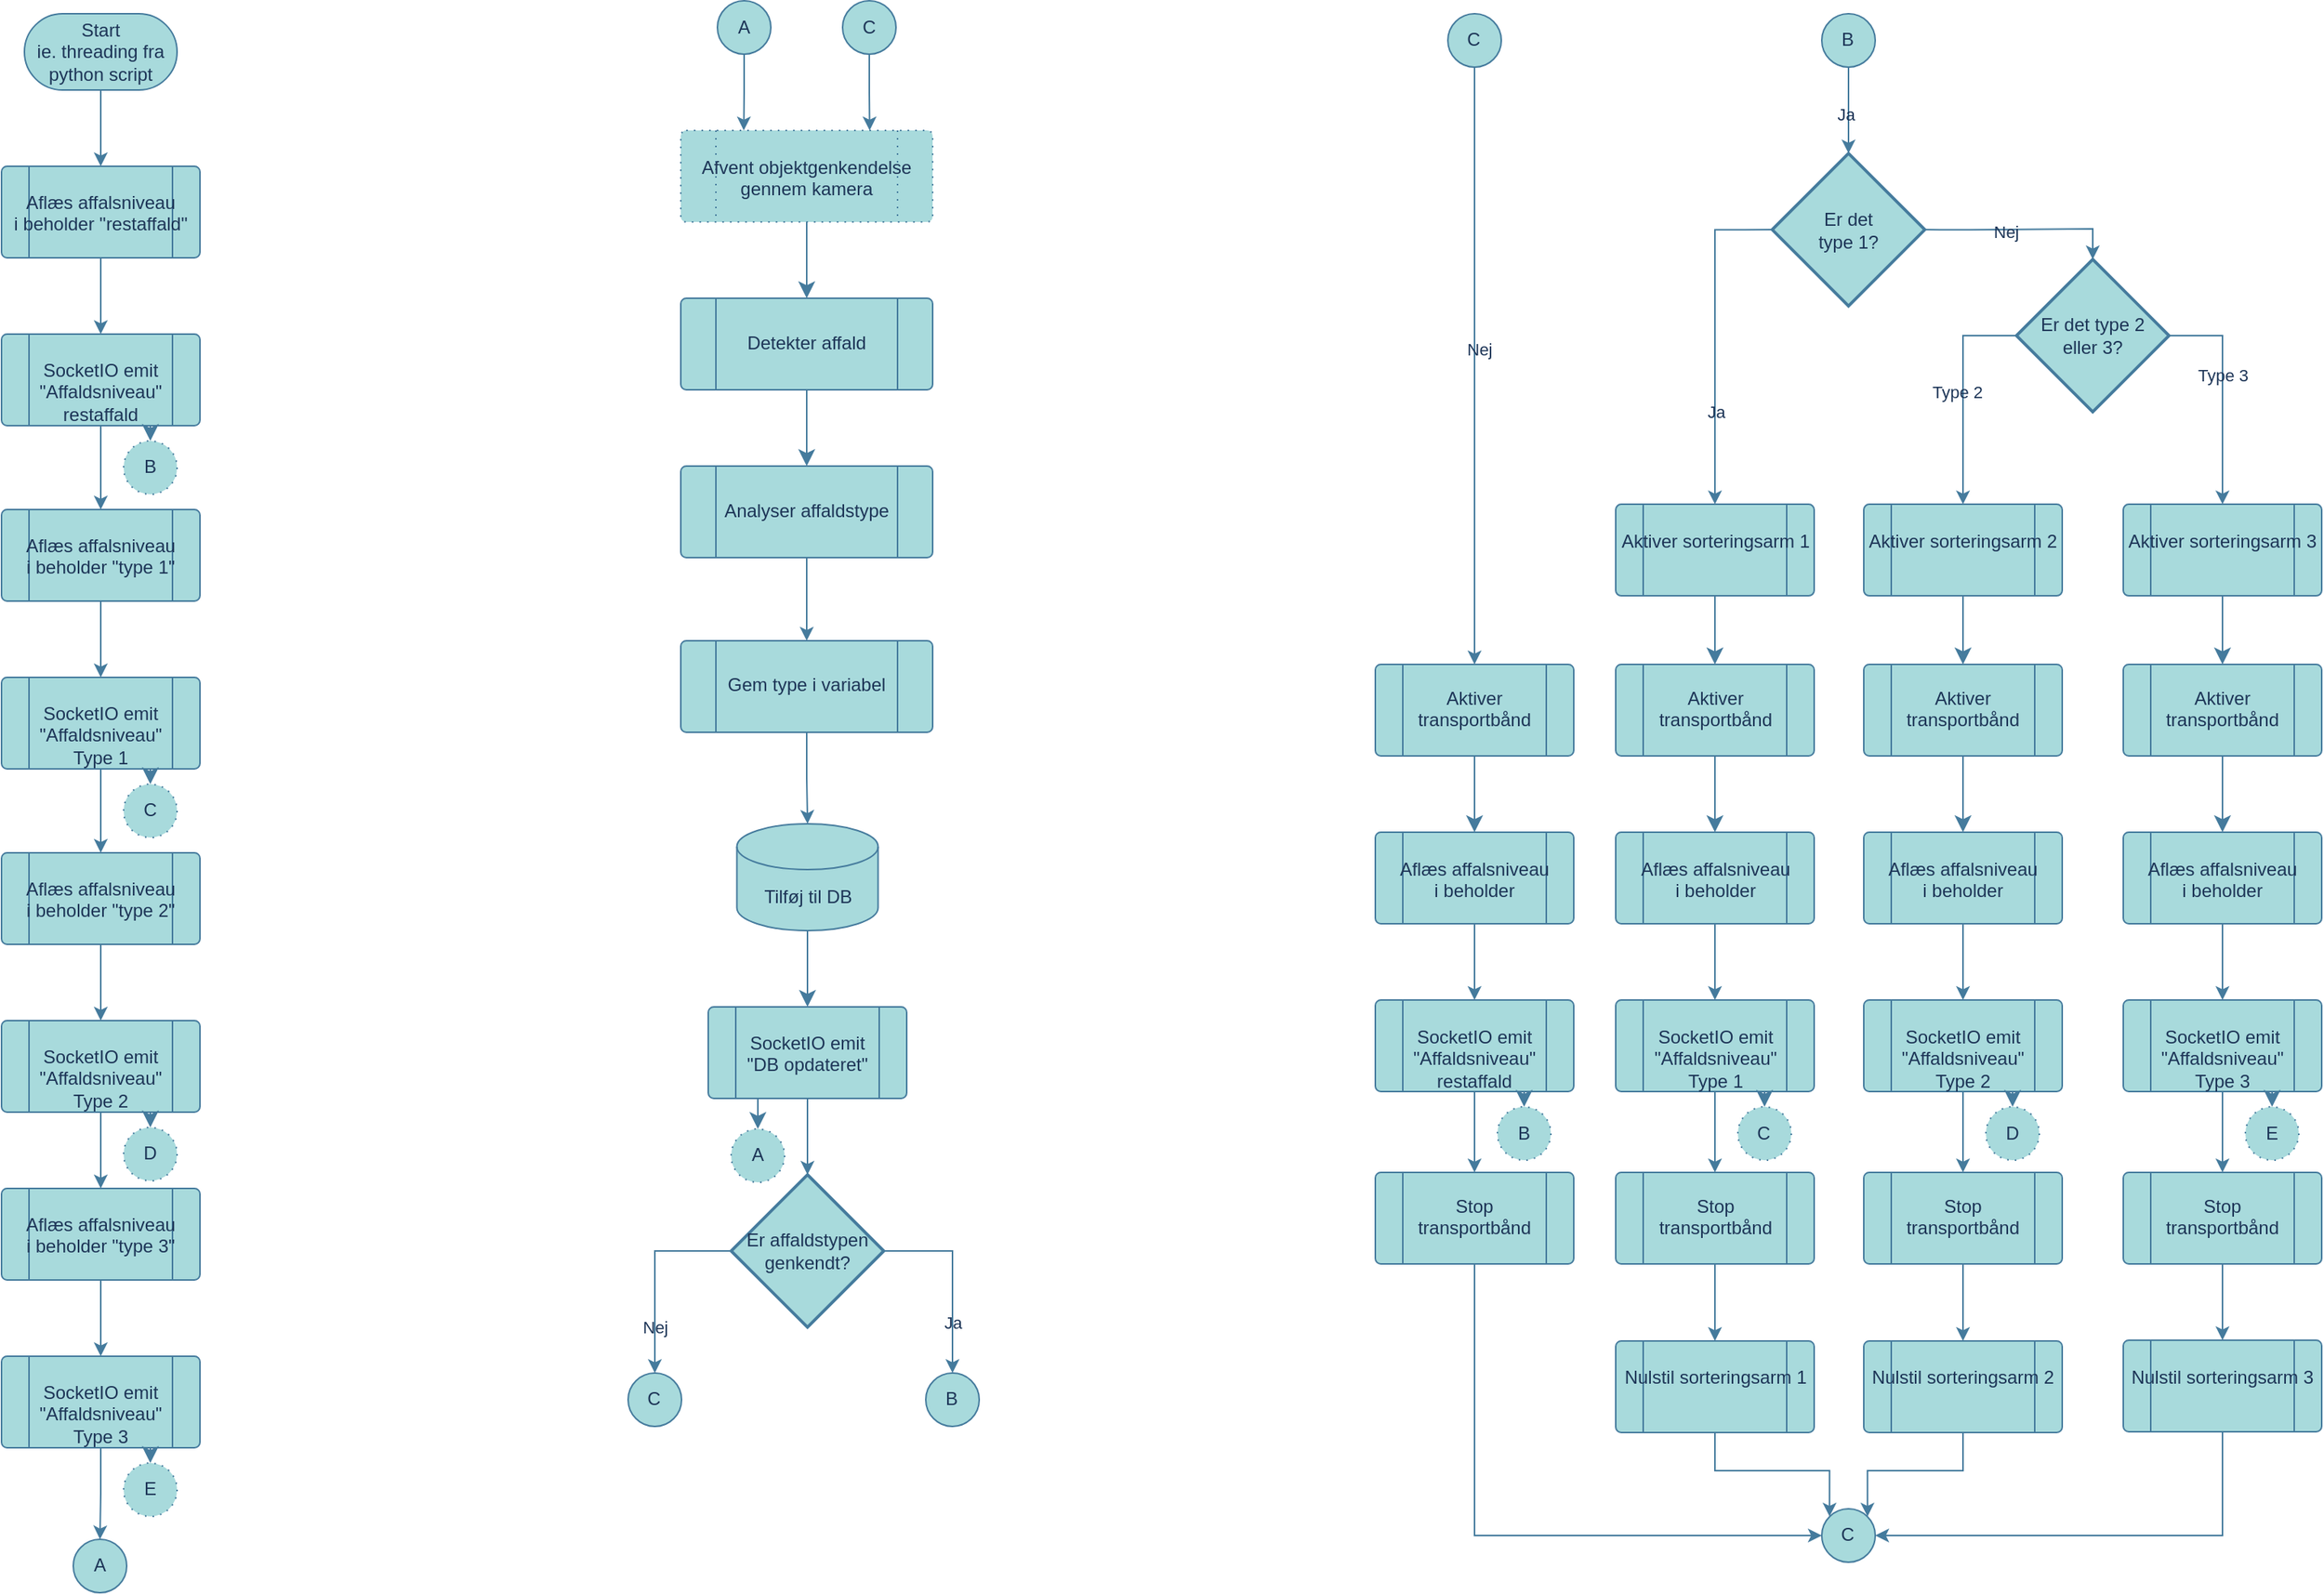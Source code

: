 <mxfile version="27.0.2">
  <diagram id="C5RBs43oDa-KdzZeNtuy" name="Page-1">
    <mxGraphModel dx="2786" dy="980" grid="1" gridSize="10" guides="1" tooltips="1" connect="1" arrows="1" fold="1" page="1" pageScale="1" pageWidth="827" pageHeight="1169" math="0" shadow="0">
      <root>
        <mxCell id="WIyWlLk6GJQsqaUBKTNV-0" />
        <mxCell id="WIyWlLk6GJQsqaUBKTNV-1" parent="WIyWlLk6GJQsqaUBKTNV-0" />
        <mxCell id="q0xNul74yb3vH2rqtrYt-36" value="" style="edgeStyle=orthogonalEdgeStyle;rounded=0;orthogonalLoop=1;jettySize=auto;html=1;labelBackgroundColor=none;strokeColor=#457B9D;fontColor=default;" edge="1" parent="WIyWlLk6GJQsqaUBKTNV-1" source="QhAMZW8vx8BIPs0i-Lc7-0" target="q0xNul74yb3vH2rqtrYt-32">
          <mxGeometry relative="1" as="geometry" />
        </mxCell>
        <mxCell id="QhAMZW8vx8BIPs0i-Lc7-0" value="Start&lt;div&gt;ie. threading fra python script&lt;/div&gt;" style="html=1;dashed=0;whiteSpace=wrap;shape=mxgraph.dfd.start;rounded=0;labelBackgroundColor=none;fillColor=#A8DADC;strokeColor=#457B9D;fontColor=#1D3557;" parent="WIyWlLk6GJQsqaUBKTNV-1" vertex="1">
          <mxGeometry x="-755" y="39" width="100" height="50" as="geometry" />
        </mxCell>
        <mxCell id="I90foCp7rMowlihPEcc8-8" value="" style="edgeStyle=none;curved=1;rounded=0;orthogonalLoop=1;jettySize=auto;html=1;fontSize=12;startSize=8;endSize=8;labelBackgroundColor=none;strokeColor=#457B9D;fontColor=default;" parent="WIyWlLk6GJQsqaUBKTNV-1" source="gzx1Br3Ao_lehXTcNj6R-1" target="I90foCp7rMowlihPEcc8-7" edge="1">
          <mxGeometry relative="1" as="geometry" />
        </mxCell>
        <mxCell id="gzx1Br3Ao_lehXTcNj6R-1" value="Afvent objektgenkendelse&lt;br&gt;gennem kamera" style="verticalLabelPosition=bottom;verticalAlign=top;html=1;shape=process;whiteSpace=wrap;rounded=1;size=0.14;arcSize=6;align=center;spacingTop=-50;strokeColor=#457B9D;dashed=1;dashPattern=1 4;labelBackgroundColor=none;fillColor=#A8DADC;fontColor=#1D3557;" parent="WIyWlLk6GJQsqaUBKTNV-1" vertex="1">
          <mxGeometry x="-325" y="115.5" width="165" height="60" as="geometry" />
        </mxCell>
        <mxCell id="pL7CIJNP_Q8i5DddQ-Op-2" value="" style="edgeStyle=orthogonalEdgeStyle;rounded=0;orthogonalLoop=1;jettySize=auto;html=1;labelBackgroundColor=none;strokeColor=#457B9D;fontColor=default;entryX=0.5;entryY=0;entryDx=0;entryDy=0;entryPerimeter=0;" parent="WIyWlLk6GJQsqaUBKTNV-1" source="gzx1Br3Ao_lehXTcNj6R-5" target="q0xNul74yb3vH2rqtrYt-126" edge="1">
          <mxGeometry relative="1" as="geometry">
            <mxPoint x="-242.5" y="445.5" as="targetPoint" />
          </mxGeometry>
        </mxCell>
        <mxCell id="gzx1Br3Ao_lehXTcNj6R-5" value="Analyser affaldstype" style="verticalLabelPosition=bottom;verticalAlign=top;html=1;shape=process;whiteSpace=wrap;rounded=1;size=0.14;arcSize=6;align=center;spacingTop=-45;labelBackgroundColor=none;fillColor=#A8DADC;strokeColor=#457B9D;fontColor=#1D3557;" parent="WIyWlLk6GJQsqaUBKTNV-1" vertex="1">
          <mxGeometry x="-325" y="335.5" width="165" height="60" as="geometry" />
        </mxCell>
        <mxCell id="I90foCp7rMowlihPEcc8-33" style="edgeStyle=none;curved=1;rounded=0;orthogonalLoop=1;jettySize=auto;html=1;exitX=0.5;exitY=1;exitDx=0;exitDy=0;exitPerimeter=0;strokeColor=#457B9D;fontSize=12;fontColor=default;startSize=8;endSize=8;fillColor=#A8DADC;entryX=0.5;entryY=0;entryDx=0;entryDy=0;labelBackgroundColor=none;" parent="WIyWlLk6GJQsqaUBKTNV-1" source="gzx1Br3Ao_lehXTcNj6R-9" target="QrypKWZ2PqcnBg0I3XX8-7" edge="1">
          <mxGeometry relative="1" as="geometry" />
        </mxCell>
        <mxCell id="gzx1Br3Ao_lehXTcNj6R-9" value="Tilføj til DB" style="shape=cylinder3;whiteSpace=wrap;html=1;boundedLbl=1;backgroundOutline=1;size=15;rounded=0;labelBackgroundColor=none;fillColor=#A8DADC;strokeColor=#457B9D;fontColor=#1D3557;" parent="WIyWlLk6GJQsqaUBKTNV-1" vertex="1">
          <mxGeometry x="-288.25" y="570" width="92.5" height="70" as="geometry" />
        </mxCell>
        <mxCell id="I90foCp7rMowlihPEcc8-10" style="edgeStyle=none;curved=1;rounded=0;orthogonalLoop=1;jettySize=auto;html=1;exitX=0.5;exitY=1;exitDx=0;exitDy=0;entryX=0.5;entryY=0;entryDx=0;entryDy=0;fontSize=12;startSize=8;endSize=8;labelBackgroundColor=none;strokeColor=#457B9D;fontColor=default;" parent="WIyWlLk6GJQsqaUBKTNV-1" source="I90foCp7rMowlihPEcc8-7" target="gzx1Br3Ao_lehXTcNj6R-5" edge="1">
          <mxGeometry relative="1" as="geometry" />
        </mxCell>
        <mxCell id="I90foCp7rMowlihPEcc8-7" value="Detekter affald" style="verticalLabelPosition=bottom;verticalAlign=top;html=1;shape=process;whiteSpace=wrap;rounded=1;size=0.14;arcSize=6;align=center;spacingTop=-45;labelBackgroundColor=none;fillColor=#A8DADC;strokeColor=#457B9D;fontColor=#1D3557;" parent="WIyWlLk6GJQsqaUBKTNV-1" vertex="1">
          <mxGeometry x="-325" y="225.5" width="165" height="60" as="geometry" />
        </mxCell>
        <mxCell id="LZ2Dw7NeEQNHBlK7-rff-78" value="" style="edgeStyle=orthogonalEdgeStyle;rounded=0;orthogonalLoop=1;jettySize=auto;html=1;labelBackgroundColor=none;strokeColor=#457B9D;fontColor=default;entryX=0.5;entryY=0;entryDx=0;entryDy=0;entryPerimeter=0;" parent="WIyWlLk6GJQsqaUBKTNV-1" source="pL7CIJNP_Q8i5DddQ-Op-6" target="q0xNul74yb3vH2rqtrYt-117" edge="1">
          <mxGeometry relative="1" as="geometry" />
        </mxCell>
        <mxCell id="LZ2Dw7NeEQNHBlK7-rff-79" value="Ja" style="edgeLabel;html=1;align=center;verticalAlign=middle;resizable=0;points=[];labelBackgroundColor=none;fontColor=#1D3557;" parent="LZ2Dw7NeEQNHBlK7-rff-78" vertex="1" connectable="0">
          <mxGeometry x="-0.12" y="4" relative="1" as="geometry">
            <mxPoint x="-4" y="37" as="offset" />
          </mxGeometry>
        </mxCell>
        <mxCell id="LZ2Dw7NeEQNHBlK7-rff-80" style="edgeStyle=orthogonalEdgeStyle;rounded=0;orthogonalLoop=1;jettySize=auto;html=1;exitX=0;exitY=0.5;exitDx=0;exitDy=0;exitPerimeter=0;entryX=0.5;entryY=0;entryDx=0;entryDy=0;labelBackgroundColor=none;strokeColor=#457B9D;fontColor=default;entryPerimeter=0;" parent="WIyWlLk6GJQsqaUBKTNV-1" source="pL7CIJNP_Q8i5DddQ-Op-6" target="q0xNul74yb3vH2rqtrYt-119" edge="1">
          <mxGeometry relative="1" as="geometry">
            <mxPoint x="-479.5" y="1100" as="targetPoint" />
          </mxGeometry>
        </mxCell>
        <mxCell id="LZ2Dw7NeEQNHBlK7-rff-93" value="Nej" style="edgeLabel;html=1;align=center;verticalAlign=middle;resizable=0;points=[];labelBackgroundColor=none;fontColor=#1D3557;" parent="LZ2Dw7NeEQNHBlK7-rff-80" vertex="1" connectable="0">
          <mxGeometry x="0.441" relative="1" as="geometry">
            <mxPoint y="6" as="offset" />
          </mxGeometry>
        </mxCell>
        <mxCell id="pL7CIJNP_Q8i5DddQ-Op-6" value="Er affaldstypen genkendt?" style="strokeWidth=2;html=1;shape=mxgraph.flowchart.decision;whiteSpace=wrap;labelBackgroundColor=none;fillColor=#A8DADC;strokeColor=#457B9D;fontColor=#1D3557;" parent="WIyWlLk6GJQsqaUBKTNV-1" vertex="1">
          <mxGeometry x="-292" y="800" width="100" height="100" as="geometry" />
        </mxCell>
        <mxCell id="QrypKWZ2PqcnBg0I3XX8-7" value="SocketIO emit&lt;div&gt;&quot;DB opdateret&quot;&lt;/div&gt;" style="verticalLabelPosition=bottom;verticalAlign=top;html=1;shape=process;whiteSpace=wrap;rounded=1;size=0.14;arcSize=6;align=center;spacingTop=-50;labelBackgroundColor=none;fillColor=#A8DADC;strokeColor=#457B9D;fontColor=#1D3557;" parent="WIyWlLk6GJQsqaUBKTNV-1" vertex="1">
          <mxGeometry x="-307" y="690" width="130" height="60" as="geometry" />
        </mxCell>
        <mxCell id="LZ2Dw7NeEQNHBlK7-rff-10" style="edgeStyle=orthogonalEdgeStyle;rounded=0;orthogonalLoop=1;jettySize=auto;html=1;exitX=0.5;exitY=1;exitDx=0;exitDy=0;entryX=0.5;entryY=0;entryDx=0;entryDy=0;entryPerimeter=0;labelBackgroundColor=none;strokeColor=#457B9D;fontColor=default;" parent="WIyWlLk6GJQsqaUBKTNV-1" source="QrypKWZ2PqcnBg0I3XX8-7" target="pL7CIJNP_Q8i5DddQ-Op-6" edge="1">
          <mxGeometry relative="1" as="geometry" />
        </mxCell>
        <mxCell id="Me72rWC1zNX1TQ8Uvc9C-0" value="A" style="verticalLabelPosition=bottom;verticalAlign=top;html=1;shape=mxgraph.flowchart.on-page_reference;dashed=1;dashPattern=1 4;spacingTop=-32;spacingLeft=-2;labelBackgroundColor=none;fillColor=#A8DADC;strokeColor=#457B9D;fontColor=#1D3557;" parent="WIyWlLk6GJQsqaUBKTNV-1" vertex="1">
          <mxGeometry x="-292" y="770" width="35" height="35" as="geometry" />
        </mxCell>
        <mxCell id="Me72rWC1zNX1TQ8Uvc9C-1" style="edgeStyle=none;curved=1;rounded=0;orthogonalLoop=1;jettySize=auto;html=1;exitX=0.25;exitY=1;exitDx=0;exitDy=0;entryX=0.5;entryY=0;entryDx=0;entryDy=0;entryPerimeter=0;fontSize=12;startSize=8;endSize=8;labelBackgroundColor=none;strokeColor=#457B9D;fontColor=default;" parent="WIyWlLk6GJQsqaUBKTNV-1" source="QrypKWZ2PqcnBg0I3XX8-7" target="Me72rWC1zNX1TQ8Uvc9C-0" edge="1">
          <mxGeometry relative="1" as="geometry" />
        </mxCell>
        <mxCell id="q0xNul74yb3vH2rqtrYt-11" value="" style="edgeStyle=orthogonalEdgeStyle;rounded=0;orthogonalLoop=1;jettySize=auto;html=1;labelBackgroundColor=none;strokeColor=#457B9D;fontColor=default;" edge="1" parent="WIyWlLk6GJQsqaUBKTNV-1" source="q0xNul74yb3vH2rqtrYt-12" target="q0xNul74yb3vH2rqtrYt-13">
          <mxGeometry relative="1" as="geometry" />
        </mxCell>
        <mxCell id="q0xNul74yb3vH2rqtrYt-12" value="Aflæs affalsniveau&lt;br&gt;i beholder &quot;type 2&quot;" style="verticalLabelPosition=bottom;verticalAlign=top;html=1;shape=process;whiteSpace=wrap;rounded=1;size=0.14;arcSize=6;align=center;spacingTop=-50;labelBackgroundColor=none;fillColor=#A8DADC;strokeColor=#457B9D;fontColor=#1D3557;" vertex="1" parent="WIyWlLk6GJQsqaUBKTNV-1">
          <mxGeometry x="-770" y="589" width="130" height="60" as="geometry" />
        </mxCell>
        <mxCell id="q0xNul74yb3vH2rqtrYt-41" style="edgeStyle=orthogonalEdgeStyle;rounded=0;orthogonalLoop=1;jettySize=auto;html=1;exitX=0.5;exitY=1;exitDx=0;exitDy=0;entryX=0.5;entryY=0;entryDx=0;entryDy=0;labelBackgroundColor=none;strokeColor=#457B9D;fontColor=default;" edge="1" parent="WIyWlLk6GJQsqaUBKTNV-1" source="q0xNul74yb3vH2rqtrYt-13" target="q0xNul74yb3vH2rqtrYt-15">
          <mxGeometry relative="1" as="geometry" />
        </mxCell>
        <mxCell id="q0xNul74yb3vH2rqtrYt-13" value="SocketIO emit&lt;div&gt;&quot;Affaldsniveau&quot;&lt;/div&gt;&lt;div&gt;Type 2&lt;/div&gt;" style="verticalLabelPosition=bottom;verticalAlign=top;html=1;shape=process;whiteSpace=wrap;rounded=1;size=0.14;arcSize=6;align=center;spacingTop=-50;labelBackgroundColor=none;fillColor=#A8DADC;strokeColor=#457B9D;fontColor=#1D3557;" vertex="1" parent="WIyWlLk6GJQsqaUBKTNV-1">
          <mxGeometry x="-770" y="699" width="130" height="60" as="geometry" />
        </mxCell>
        <mxCell id="q0xNul74yb3vH2rqtrYt-14" value="" style="edgeStyle=orthogonalEdgeStyle;rounded=0;orthogonalLoop=1;jettySize=auto;html=1;labelBackgroundColor=none;strokeColor=#457B9D;fontColor=default;" edge="1" parent="WIyWlLk6GJQsqaUBKTNV-1" source="q0xNul74yb3vH2rqtrYt-15" target="q0xNul74yb3vH2rqtrYt-16">
          <mxGeometry relative="1" as="geometry" />
        </mxCell>
        <mxCell id="q0xNul74yb3vH2rqtrYt-15" value="Aflæs affalsniveau&lt;br&gt;i beholder &quot;type 3&quot;" style="verticalLabelPosition=bottom;verticalAlign=top;html=1;shape=process;whiteSpace=wrap;rounded=1;size=0.14;arcSize=6;align=center;spacingTop=-50;labelBackgroundColor=none;fillColor=#A8DADC;strokeColor=#457B9D;fontColor=#1D3557;" vertex="1" parent="WIyWlLk6GJQsqaUBKTNV-1">
          <mxGeometry x="-770" y="809" width="130" height="60" as="geometry" />
        </mxCell>
        <mxCell id="q0xNul74yb3vH2rqtrYt-16" value="SocketIO emit&lt;div&gt;&quot;Affaldsniveau&quot;&lt;/div&gt;&lt;div&gt;Type 3&lt;/div&gt;" style="verticalLabelPosition=bottom;verticalAlign=top;html=1;shape=process;whiteSpace=wrap;rounded=1;size=0.14;arcSize=6;align=center;spacingTop=-50;labelBackgroundColor=none;fillColor=#A8DADC;strokeColor=#457B9D;fontColor=#1D3557;" vertex="1" parent="WIyWlLk6GJQsqaUBKTNV-1">
          <mxGeometry x="-770" y="919" width="130" height="60" as="geometry" />
        </mxCell>
        <mxCell id="q0xNul74yb3vH2rqtrYt-17" value="" style="edgeStyle=orthogonalEdgeStyle;rounded=0;orthogonalLoop=1;jettySize=auto;html=1;labelBackgroundColor=none;strokeColor=#457B9D;fontColor=default;" edge="1" parent="WIyWlLk6GJQsqaUBKTNV-1" source="q0xNul74yb3vH2rqtrYt-18" target="q0xNul74yb3vH2rqtrYt-19">
          <mxGeometry relative="1" as="geometry" />
        </mxCell>
        <mxCell id="q0xNul74yb3vH2rqtrYt-18" value="Aflæs affalsniveau&lt;br&gt;i beholder &quot;type 1&quot;" style="verticalLabelPosition=bottom;verticalAlign=top;html=1;shape=process;whiteSpace=wrap;rounded=1;size=0.14;arcSize=6;align=center;spacingTop=-50;labelBackgroundColor=none;fillColor=#A8DADC;strokeColor=#457B9D;fontColor=#1D3557;" vertex="1" parent="WIyWlLk6GJQsqaUBKTNV-1">
          <mxGeometry x="-770" y="364" width="130" height="60" as="geometry" />
        </mxCell>
        <mxCell id="q0xNul74yb3vH2rqtrYt-40" style="edgeStyle=orthogonalEdgeStyle;rounded=0;orthogonalLoop=1;jettySize=auto;html=1;exitX=0.5;exitY=1;exitDx=0;exitDy=0;entryX=0.5;entryY=0;entryDx=0;entryDy=0;labelBackgroundColor=none;strokeColor=#457B9D;fontColor=default;" edge="1" parent="WIyWlLk6GJQsqaUBKTNV-1" source="q0xNul74yb3vH2rqtrYt-19" target="q0xNul74yb3vH2rqtrYt-12">
          <mxGeometry relative="1" as="geometry" />
        </mxCell>
        <mxCell id="q0xNul74yb3vH2rqtrYt-19" value="SocketIO emit&lt;div&gt;&quot;Affaldsniveau&quot;&lt;/div&gt;&lt;div&gt;Type 1&lt;/div&gt;" style="verticalLabelPosition=bottom;verticalAlign=top;html=1;shape=process;whiteSpace=wrap;rounded=1;size=0.14;arcSize=6;align=center;spacingTop=-50;labelBackgroundColor=none;fillColor=#A8DADC;strokeColor=#457B9D;fontColor=#1D3557;" vertex="1" parent="WIyWlLk6GJQsqaUBKTNV-1">
          <mxGeometry x="-770" y="474" width="130" height="60" as="geometry" />
        </mxCell>
        <mxCell id="q0xNul74yb3vH2rqtrYt-25" value="C" style="verticalLabelPosition=bottom;verticalAlign=top;html=1;shape=mxgraph.flowchart.on-page_reference;dashed=1;dashPattern=1 4;spacingTop=-32;spacingLeft=-2;labelBackgroundColor=none;fillColor=#A8DADC;strokeColor=#457B9D;fontColor=#1D3557;" vertex="1" parent="WIyWlLk6GJQsqaUBKTNV-1">
          <mxGeometry x="-690" y="544" width="35" height="35" as="geometry" />
        </mxCell>
        <mxCell id="q0xNul74yb3vH2rqtrYt-26" style="edgeStyle=none;curved=1;rounded=0;orthogonalLoop=1;jettySize=auto;html=1;exitX=0.75;exitY=1;exitDx=0;exitDy=0;entryX=0.5;entryY=0;entryDx=0;entryDy=0;entryPerimeter=0;strokeColor=#457B9D;fontSize=12;fontColor=default;startSize=8;endSize=8;fillColor=#A8DADC;labelBackgroundColor=none;" edge="1" parent="WIyWlLk6GJQsqaUBKTNV-1" source="q0xNul74yb3vH2rqtrYt-19" target="q0xNul74yb3vH2rqtrYt-25">
          <mxGeometry relative="1" as="geometry" />
        </mxCell>
        <mxCell id="q0xNul74yb3vH2rqtrYt-27" value="D" style="verticalLabelPosition=bottom;verticalAlign=top;html=1;shape=mxgraph.flowchart.on-page_reference;dashed=1;dashPattern=1 4;spacingTop=-32;spacingLeft=-2;labelBackgroundColor=none;fillColor=#A8DADC;strokeColor=#457B9D;fontColor=#1D3557;" vertex="1" parent="WIyWlLk6GJQsqaUBKTNV-1">
          <mxGeometry x="-690" y="769" width="35" height="35" as="geometry" />
        </mxCell>
        <mxCell id="q0xNul74yb3vH2rqtrYt-28" style="edgeStyle=none;curved=1;rounded=0;orthogonalLoop=1;jettySize=auto;html=1;exitX=0.75;exitY=1;exitDx=0;exitDy=0;entryX=0.5;entryY=0;entryDx=0;entryDy=0;entryPerimeter=0;strokeColor=#457B9D;fontSize=12;fontColor=default;startSize=8;endSize=8;fillColor=#A8DADC;labelBackgroundColor=none;" edge="1" parent="WIyWlLk6GJQsqaUBKTNV-1" source="q0xNul74yb3vH2rqtrYt-13" target="q0xNul74yb3vH2rqtrYt-27">
          <mxGeometry relative="1" as="geometry" />
        </mxCell>
        <mxCell id="q0xNul74yb3vH2rqtrYt-29" value="E" style="verticalLabelPosition=bottom;verticalAlign=top;html=1;shape=mxgraph.flowchart.on-page_reference;dashed=1;dashPattern=1 4;spacingTop=-32;spacingLeft=-2;labelBackgroundColor=none;fillColor=#A8DADC;strokeColor=#457B9D;fontColor=#1D3557;" vertex="1" parent="WIyWlLk6GJQsqaUBKTNV-1">
          <mxGeometry x="-690" y="989" width="35" height="35" as="geometry" />
        </mxCell>
        <mxCell id="q0xNul74yb3vH2rqtrYt-30" style="edgeStyle=none;curved=1;rounded=0;orthogonalLoop=1;jettySize=auto;html=1;exitX=0.75;exitY=1;exitDx=0;exitDy=0;entryX=0.5;entryY=0;entryDx=0;entryDy=0;entryPerimeter=0;strokeColor=#457B9D;fontSize=12;fontColor=default;startSize=8;endSize=8;fillColor=#A8DADC;labelBackgroundColor=none;" edge="1" parent="WIyWlLk6GJQsqaUBKTNV-1" source="q0xNul74yb3vH2rqtrYt-16" target="q0xNul74yb3vH2rqtrYt-29">
          <mxGeometry relative="1" as="geometry" />
        </mxCell>
        <mxCell id="q0xNul74yb3vH2rqtrYt-31" value="" style="edgeStyle=orthogonalEdgeStyle;rounded=0;orthogonalLoop=1;jettySize=auto;html=1;labelBackgroundColor=none;strokeColor=#457B9D;fontColor=default;" edge="1" parent="WIyWlLk6GJQsqaUBKTNV-1" source="q0xNul74yb3vH2rqtrYt-32" target="q0xNul74yb3vH2rqtrYt-33">
          <mxGeometry relative="1" as="geometry" />
        </mxCell>
        <mxCell id="q0xNul74yb3vH2rqtrYt-32" value="Aflæs affalsniveau&lt;br&gt;i beholder &quot;restaffald&quot;" style="verticalLabelPosition=bottom;verticalAlign=top;html=1;shape=process;whiteSpace=wrap;rounded=1;size=0.14;arcSize=6;align=center;spacingTop=-50;labelBackgroundColor=none;fillColor=#A8DADC;strokeColor=#457B9D;fontColor=#1D3557;" vertex="1" parent="WIyWlLk6GJQsqaUBKTNV-1">
          <mxGeometry x="-770" y="139" width="130" height="60" as="geometry" />
        </mxCell>
        <mxCell id="q0xNul74yb3vH2rqtrYt-39" style="edgeStyle=orthogonalEdgeStyle;rounded=0;orthogonalLoop=1;jettySize=auto;html=1;exitX=0.5;exitY=1;exitDx=0;exitDy=0;entryX=0.5;entryY=0;entryDx=0;entryDy=0;labelBackgroundColor=none;strokeColor=#457B9D;fontColor=default;" edge="1" parent="WIyWlLk6GJQsqaUBKTNV-1" source="q0xNul74yb3vH2rqtrYt-33" target="q0xNul74yb3vH2rqtrYt-18">
          <mxGeometry relative="1" as="geometry" />
        </mxCell>
        <mxCell id="q0xNul74yb3vH2rqtrYt-33" value="SocketIO emit&lt;div&gt;&quot;Affaldsniveau&quot;&lt;/div&gt;&lt;div&gt;restaffald&lt;/div&gt;" style="verticalLabelPosition=bottom;verticalAlign=top;html=1;shape=process;whiteSpace=wrap;rounded=1;size=0.14;arcSize=6;align=center;spacingTop=-50;labelBackgroundColor=none;fillColor=#A8DADC;strokeColor=#457B9D;fontColor=#1D3557;" vertex="1" parent="WIyWlLk6GJQsqaUBKTNV-1">
          <mxGeometry x="-770" y="249" width="130" height="60" as="geometry" />
        </mxCell>
        <mxCell id="q0xNul74yb3vH2rqtrYt-34" value="B" style="verticalLabelPosition=bottom;verticalAlign=top;html=1;shape=mxgraph.flowchart.on-page_reference;dashed=1;dashPattern=1 4;spacingTop=-32;spacingLeft=-2;labelBackgroundColor=none;fillColor=#A8DADC;strokeColor=#457B9D;fontColor=#1D3557;" vertex="1" parent="WIyWlLk6GJQsqaUBKTNV-1">
          <mxGeometry x="-690" y="319" width="35" height="35" as="geometry" />
        </mxCell>
        <mxCell id="q0xNul74yb3vH2rqtrYt-35" style="edgeStyle=none;curved=1;rounded=0;orthogonalLoop=1;jettySize=auto;html=1;exitX=0.75;exitY=1;exitDx=0;exitDy=0;entryX=0.5;entryY=0;entryDx=0;entryDy=0;entryPerimeter=0;strokeColor=#457B9D;fontSize=12;fontColor=default;startSize=8;endSize=8;fillColor=#A8DADC;labelBackgroundColor=none;" edge="1" parent="WIyWlLk6GJQsqaUBKTNV-1" source="q0xNul74yb3vH2rqtrYt-33" target="q0xNul74yb3vH2rqtrYt-34">
          <mxGeometry relative="1" as="geometry" />
        </mxCell>
        <mxCell id="q0xNul74yb3vH2rqtrYt-44" value="A" style="verticalLabelPosition=bottom;verticalAlign=top;html=1;shape=mxgraph.flowchart.on-page_reference;spacingTop=-32;spacingLeft=-2;labelBackgroundColor=none;fillColor=#A8DADC;strokeColor=#457B9D;fontColor=#1D3557;" vertex="1" parent="WIyWlLk6GJQsqaUBKTNV-1">
          <mxGeometry x="-723" y="1039" width="35" height="35" as="geometry" />
        </mxCell>
        <mxCell id="q0xNul74yb3vH2rqtrYt-45" style="edgeStyle=orthogonalEdgeStyle;rounded=0;orthogonalLoop=1;jettySize=auto;html=1;exitX=0.5;exitY=1;exitDx=0;exitDy=0;entryX=0.5;entryY=0;entryDx=0;entryDy=0;entryPerimeter=0;labelBackgroundColor=none;strokeColor=#457B9D;fontColor=default;" edge="1" parent="WIyWlLk6GJQsqaUBKTNV-1" source="q0xNul74yb3vH2rqtrYt-16" target="q0xNul74yb3vH2rqtrYt-44">
          <mxGeometry relative="1" as="geometry" />
        </mxCell>
        <mxCell id="q0xNul74yb3vH2rqtrYt-114" style="edgeStyle=orthogonalEdgeStyle;rounded=0;orthogonalLoop=1;jettySize=auto;html=1;exitX=0.5;exitY=1;exitDx=0;exitDy=0;exitPerimeter=0;entryX=0.25;entryY=0;entryDx=0;entryDy=0;labelBackgroundColor=none;strokeColor=#457B9D;fontColor=default;" edge="1" parent="WIyWlLk6GJQsqaUBKTNV-1" source="q0xNul74yb3vH2rqtrYt-46" target="gzx1Br3Ao_lehXTcNj6R-1">
          <mxGeometry relative="1" as="geometry" />
        </mxCell>
        <mxCell id="q0xNul74yb3vH2rqtrYt-46" value="A" style="verticalLabelPosition=bottom;verticalAlign=top;html=1;shape=mxgraph.flowchart.on-page_reference;spacingTop=-32;spacingLeft=-2;labelBackgroundColor=none;fillColor=#A8DADC;strokeColor=#457B9D;fontColor=#1D3557;" vertex="1" parent="WIyWlLk6GJQsqaUBKTNV-1">
          <mxGeometry x="-301" y="30.5" width="35" height="35" as="geometry" />
        </mxCell>
        <mxCell id="q0xNul74yb3vH2rqtrYt-48" value="" style="edgeStyle=none;curved=1;rounded=0;orthogonalLoop=1;jettySize=auto;html=1;fontSize=12;startSize=8;endSize=8;labelBackgroundColor=none;strokeColor=#457B9D;fontColor=default;" edge="1" parent="WIyWlLk6GJQsqaUBKTNV-1" source="q0xNul74yb3vH2rqtrYt-49" target="q0xNul74yb3vH2rqtrYt-51">
          <mxGeometry relative="1" as="geometry" />
        </mxCell>
        <mxCell id="q0xNul74yb3vH2rqtrYt-49" value="Aktiver sorteringsarm 2" style="verticalLabelPosition=bottom;verticalAlign=top;html=1;shape=process;whiteSpace=wrap;rounded=1;size=0.14;arcSize=6;align=center;spacingTop=-50;labelBackgroundColor=none;fillColor=#A8DADC;strokeColor=#457B9D;fontColor=#1D3557;" vertex="1" parent="WIyWlLk6GJQsqaUBKTNV-1">
          <mxGeometry x="450" y="360.56" width="130" height="60" as="geometry" />
        </mxCell>
        <mxCell id="q0xNul74yb3vH2rqtrYt-50" value="" style="edgeStyle=none;curved=1;rounded=0;orthogonalLoop=1;jettySize=auto;html=1;fontSize=12;startSize=8;endSize=8;labelBackgroundColor=none;strokeColor=#457B9D;fontColor=default;" edge="1" parent="WIyWlLk6GJQsqaUBKTNV-1" source="q0xNul74yb3vH2rqtrYt-51" target="q0xNul74yb3vH2rqtrYt-53">
          <mxGeometry relative="1" as="geometry" />
        </mxCell>
        <mxCell id="q0xNul74yb3vH2rqtrYt-51" value="Aktiver &lt;br&gt;transportbånd" style="verticalLabelPosition=bottom;verticalAlign=top;html=1;shape=process;whiteSpace=wrap;rounded=1;size=0.14;arcSize=6;align=center;spacingTop=-52;labelBackgroundColor=none;fillColor=#A8DADC;strokeColor=#457B9D;fontColor=#1D3557;" vertex="1" parent="WIyWlLk6GJQsqaUBKTNV-1">
          <mxGeometry x="450" y="465.5" width="130" height="60" as="geometry" />
        </mxCell>
        <mxCell id="q0xNul74yb3vH2rqtrYt-52" value="" style="edgeStyle=orthogonalEdgeStyle;rounded=0;orthogonalLoop=1;jettySize=auto;html=1;labelBackgroundColor=none;strokeColor=#457B9D;fontColor=default;" edge="1" parent="WIyWlLk6GJQsqaUBKTNV-1" source="q0xNul74yb3vH2rqtrYt-53" target="q0xNul74yb3vH2rqtrYt-57">
          <mxGeometry relative="1" as="geometry" />
        </mxCell>
        <mxCell id="q0xNul74yb3vH2rqtrYt-53" value="Aflæs affalsniveau&lt;br&gt;i beholder" style="verticalLabelPosition=bottom;verticalAlign=top;html=1;shape=process;whiteSpace=wrap;rounded=1;size=0.14;arcSize=6;align=center;spacingTop=-50;labelBackgroundColor=none;fillColor=#A8DADC;strokeColor=#457B9D;fontColor=#1D3557;" vertex="1" parent="WIyWlLk6GJQsqaUBKTNV-1">
          <mxGeometry x="450" y="575.5" width="130" height="60" as="geometry" />
        </mxCell>
        <mxCell id="q0xNul74yb3vH2rqtrYt-56" value="" style="edgeStyle=orthogonalEdgeStyle;rounded=0;orthogonalLoop=1;jettySize=auto;html=1;labelBackgroundColor=none;strokeColor=#457B9D;fontColor=default;entryX=0.5;entryY=0;entryDx=0;entryDy=0;" edge="1" parent="WIyWlLk6GJQsqaUBKTNV-1" source="q0xNul74yb3vH2rqtrYt-57" target="q0xNul74yb3vH2rqtrYt-105">
          <mxGeometry relative="1" as="geometry" />
        </mxCell>
        <mxCell id="q0xNul74yb3vH2rqtrYt-57" value="SocketIO emit&lt;div&gt;&quot;Affaldsniveau&quot;&lt;/div&gt;&lt;div&gt;Type 2&lt;/div&gt;" style="verticalLabelPosition=bottom;verticalAlign=top;html=1;shape=process;whiteSpace=wrap;rounded=1;size=0.14;arcSize=6;align=center;spacingTop=-50;labelBackgroundColor=none;fillColor=#A8DADC;strokeColor=#457B9D;fontColor=#1D3557;" vertex="1" parent="WIyWlLk6GJQsqaUBKTNV-1">
          <mxGeometry x="450" y="685.5" width="130" height="60" as="geometry" />
        </mxCell>
        <mxCell id="q0xNul74yb3vH2rqtrYt-58" value="" style="edgeStyle=none;curved=1;rounded=0;orthogonalLoop=1;jettySize=auto;html=1;fontSize=12;startSize=8;endSize=8;labelBackgroundColor=none;strokeColor=#457B9D;fontColor=default;" edge="1" parent="WIyWlLk6GJQsqaUBKTNV-1" source="q0xNul74yb3vH2rqtrYt-59" target="q0xNul74yb3vH2rqtrYt-61">
          <mxGeometry relative="1" as="geometry" />
        </mxCell>
        <mxCell id="q0xNul74yb3vH2rqtrYt-59" value="Aktiver sorteringsarm 3" style="verticalLabelPosition=bottom;verticalAlign=top;html=1;shape=process;whiteSpace=wrap;rounded=1;size=0.14;arcSize=6;align=center;spacingTop=-50;labelBackgroundColor=none;fillColor=#A8DADC;strokeColor=#457B9D;fontColor=#1D3557;" vertex="1" parent="WIyWlLk6GJQsqaUBKTNV-1">
          <mxGeometry x="620" y="360.56" width="130" height="60" as="geometry" />
        </mxCell>
        <mxCell id="q0xNul74yb3vH2rqtrYt-60" value="" style="edgeStyle=none;curved=1;rounded=0;orthogonalLoop=1;jettySize=auto;html=1;fontSize=12;startSize=8;endSize=8;labelBackgroundColor=none;strokeColor=#457B9D;fontColor=default;" edge="1" parent="WIyWlLk6GJQsqaUBKTNV-1" source="q0xNul74yb3vH2rqtrYt-61" target="q0xNul74yb3vH2rqtrYt-63">
          <mxGeometry relative="1" as="geometry" />
        </mxCell>
        <mxCell id="q0xNul74yb3vH2rqtrYt-61" value="Aktiver &lt;br&gt;transportbånd" style="verticalLabelPosition=bottom;verticalAlign=top;html=1;shape=process;whiteSpace=wrap;rounded=1;size=0.14;arcSize=6;align=center;spacingTop=-52;labelBackgroundColor=none;fillColor=#A8DADC;strokeColor=#457B9D;fontColor=#1D3557;" vertex="1" parent="WIyWlLk6GJQsqaUBKTNV-1">
          <mxGeometry x="620" y="465.5" width="130" height="60" as="geometry" />
        </mxCell>
        <mxCell id="q0xNul74yb3vH2rqtrYt-62" value="" style="edgeStyle=orthogonalEdgeStyle;rounded=0;orthogonalLoop=1;jettySize=auto;html=1;labelBackgroundColor=none;strokeColor=#457B9D;fontColor=default;" edge="1" parent="WIyWlLk6GJQsqaUBKTNV-1" source="q0xNul74yb3vH2rqtrYt-63" target="q0xNul74yb3vH2rqtrYt-65">
          <mxGeometry relative="1" as="geometry" />
        </mxCell>
        <mxCell id="q0xNul74yb3vH2rqtrYt-63" value="Aflæs affalsniveau&lt;br&gt;i beholder" style="verticalLabelPosition=bottom;verticalAlign=top;html=1;shape=process;whiteSpace=wrap;rounded=1;size=0.14;arcSize=6;align=center;spacingTop=-50;labelBackgroundColor=none;fillColor=#A8DADC;strokeColor=#457B9D;fontColor=#1D3557;" vertex="1" parent="WIyWlLk6GJQsqaUBKTNV-1">
          <mxGeometry x="620" y="575.5" width="130" height="60" as="geometry" />
        </mxCell>
        <mxCell id="q0xNul74yb3vH2rqtrYt-64" value="" style="edgeStyle=orthogonalEdgeStyle;rounded=0;orthogonalLoop=1;jettySize=auto;html=1;labelBackgroundColor=none;strokeColor=#457B9D;fontColor=default;entryX=0.5;entryY=0;entryDx=0;entryDy=0;" edge="1" parent="WIyWlLk6GJQsqaUBKTNV-1" source="q0xNul74yb3vH2rqtrYt-65" target="q0xNul74yb3vH2rqtrYt-107">
          <mxGeometry relative="1" as="geometry" />
        </mxCell>
        <mxCell id="q0xNul74yb3vH2rqtrYt-65" value="SocketIO emit&lt;div&gt;&quot;Affaldsniveau&quot;&lt;/div&gt;&lt;div&gt;Type 3&lt;/div&gt;" style="verticalLabelPosition=bottom;verticalAlign=top;html=1;shape=process;whiteSpace=wrap;rounded=1;size=0.14;arcSize=6;align=center;spacingTop=-50;labelBackgroundColor=none;fillColor=#A8DADC;strokeColor=#457B9D;fontColor=#1D3557;" vertex="1" parent="WIyWlLk6GJQsqaUBKTNV-1">
          <mxGeometry x="620" y="685.5" width="130" height="60" as="geometry" />
        </mxCell>
        <mxCell id="q0xNul74yb3vH2rqtrYt-66" value="" style="edgeStyle=none;curved=1;rounded=0;orthogonalLoop=1;jettySize=auto;html=1;fontSize=12;startSize=8;endSize=8;labelBackgroundColor=none;strokeColor=#457B9D;fontColor=default;" edge="1" parent="WIyWlLk6GJQsqaUBKTNV-1" source="q0xNul74yb3vH2rqtrYt-67" target="q0xNul74yb3vH2rqtrYt-69">
          <mxGeometry relative="1" as="geometry" />
        </mxCell>
        <mxCell id="q0xNul74yb3vH2rqtrYt-67" value="Aktiver sorteringsarm 1" style="verticalLabelPosition=bottom;verticalAlign=top;html=1;shape=process;whiteSpace=wrap;rounded=1;size=0.14;arcSize=6;align=center;spacingTop=-50;labelBackgroundColor=none;fillColor=#A8DADC;strokeColor=#457B9D;fontColor=#1D3557;" vertex="1" parent="WIyWlLk6GJQsqaUBKTNV-1">
          <mxGeometry x="287.5" y="360.56" width="130" height="60" as="geometry" />
        </mxCell>
        <mxCell id="q0xNul74yb3vH2rqtrYt-68" value="" style="edgeStyle=none;curved=1;rounded=0;orthogonalLoop=1;jettySize=auto;html=1;fontSize=12;startSize=8;endSize=8;labelBackgroundColor=none;strokeColor=#457B9D;fontColor=default;" edge="1" parent="WIyWlLk6GJQsqaUBKTNV-1" source="q0xNul74yb3vH2rqtrYt-69" target="q0xNul74yb3vH2rqtrYt-71">
          <mxGeometry relative="1" as="geometry" />
        </mxCell>
        <mxCell id="q0xNul74yb3vH2rqtrYt-69" value="Aktiver &lt;br&gt;transportbånd" style="verticalLabelPosition=bottom;verticalAlign=top;html=1;shape=process;whiteSpace=wrap;rounded=1;size=0.14;arcSize=6;align=center;spacingTop=-52;labelBackgroundColor=none;fillColor=#A8DADC;strokeColor=#457B9D;fontColor=#1D3557;" vertex="1" parent="WIyWlLk6GJQsqaUBKTNV-1">
          <mxGeometry x="287.5" y="465.5" width="130" height="60" as="geometry" />
        </mxCell>
        <mxCell id="q0xNul74yb3vH2rqtrYt-70" value="" style="edgeStyle=orthogonalEdgeStyle;rounded=0;orthogonalLoop=1;jettySize=auto;html=1;labelBackgroundColor=none;strokeColor=#457B9D;fontColor=default;" edge="1" parent="WIyWlLk6GJQsqaUBKTNV-1" source="q0xNul74yb3vH2rqtrYt-71" target="q0xNul74yb3vH2rqtrYt-73">
          <mxGeometry relative="1" as="geometry" />
        </mxCell>
        <mxCell id="q0xNul74yb3vH2rqtrYt-71" value="Aflæs affalsniveau&lt;br&gt;i beholder" style="verticalLabelPosition=bottom;verticalAlign=top;html=1;shape=process;whiteSpace=wrap;rounded=1;size=0.14;arcSize=6;align=center;spacingTop=-50;labelBackgroundColor=none;fillColor=#A8DADC;strokeColor=#457B9D;fontColor=#1D3557;" vertex="1" parent="WIyWlLk6GJQsqaUBKTNV-1">
          <mxGeometry x="287.5" y="575.5" width="130" height="60" as="geometry" />
        </mxCell>
        <mxCell id="q0xNul74yb3vH2rqtrYt-72" value="" style="edgeStyle=orthogonalEdgeStyle;rounded=0;orthogonalLoop=1;jettySize=auto;html=1;labelBackgroundColor=none;strokeColor=#457B9D;fontColor=default;" edge="1" parent="WIyWlLk6GJQsqaUBKTNV-1" source="q0xNul74yb3vH2rqtrYt-103" target="q0xNul74yb3vH2rqtrYt-85">
          <mxGeometry relative="1" as="geometry" />
        </mxCell>
        <mxCell id="q0xNul74yb3vH2rqtrYt-73" value="SocketIO emit&lt;div&gt;&quot;Affaldsniveau&quot;&lt;/div&gt;&lt;div&gt;Type 1&lt;/div&gt;" style="verticalLabelPosition=bottom;verticalAlign=top;html=1;shape=process;whiteSpace=wrap;rounded=1;size=0.14;arcSize=6;align=center;spacingTop=-50;labelBackgroundColor=none;fillColor=#A8DADC;strokeColor=#457B9D;fontColor=#1D3557;" vertex="1" parent="WIyWlLk6GJQsqaUBKTNV-1">
          <mxGeometry x="287.5" y="685.5" width="130" height="60" as="geometry" />
        </mxCell>
        <mxCell id="q0xNul74yb3vH2rqtrYt-74" value="" style="edgeStyle=none;curved=1;rounded=0;orthogonalLoop=1;jettySize=auto;html=1;fontSize=12;startSize=8;endSize=8;labelBackgroundColor=none;strokeColor=#457B9D;fontColor=default;" edge="1" parent="WIyWlLk6GJQsqaUBKTNV-1" source="q0xNul74yb3vH2rqtrYt-75" target="q0xNul74yb3vH2rqtrYt-77">
          <mxGeometry relative="1" as="geometry" />
        </mxCell>
        <mxCell id="q0xNul74yb3vH2rqtrYt-75" value="Aktiver &lt;br&gt;transportbånd" style="verticalLabelPosition=bottom;verticalAlign=top;html=1;shape=process;whiteSpace=wrap;rounded=1;size=0.14;arcSize=6;align=center;spacingTop=-52;labelBackgroundColor=none;fillColor=#A8DADC;strokeColor=#457B9D;fontColor=#1D3557;" vertex="1" parent="WIyWlLk6GJQsqaUBKTNV-1">
          <mxGeometry x="130" y="465.5" width="130" height="60" as="geometry" />
        </mxCell>
        <mxCell id="q0xNul74yb3vH2rqtrYt-76" value="" style="edgeStyle=orthogonalEdgeStyle;rounded=0;orthogonalLoop=1;jettySize=auto;html=1;labelBackgroundColor=none;strokeColor=#457B9D;fontColor=default;" edge="1" parent="WIyWlLk6GJQsqaUBKTNV-1" source="q0xNul74yb3vH2rqtrYt-77" target="q0xNul74yb3vH2rqtrYt-79">
          <mxGeometry relative="1" as="geometry" />
        </mxCell>
        <mxCell id="q0xNul74yb3vH2rqtrYt-77" value="Aflæs affalsniveau&lt;br&gt;i beholder" style="verticalLabelPosition=bottom;verticalAlign=top;html=1;shape=process;whiteSpace=wrap;rounded=1;size=0.14;arcSize=6;align=center;spacingTop=-50;labelBackgroundColor=none;fillColor=#A8DADC;strokeColor=#457B9D;fontColor=#1D3557;" vertex="1" parent="WIyWlLk6GJQsqaUBKTNV-1">
          <mxGeometry x="130" y="575.5" width="130" height="60" as="geometry" />
        </mxCell>
        <mxCell id="q0xNul74yb3vH2rqtrYt-78" value="" style="edgeStyle=orthogonalEdgeStyle;rounded=0;orthogonalLoop=1;jettySize=auto;html=1;labelBackgroundColor=none;strokeColor=#457B9D;fontColor=default;" edge="1" parent="WIyWlLk6GJQsqaUBKTNV-1" source="q0xNul74yb3vH2rqtrYt-79" target="q0xNul74yb3vH2rqtrYt-101">
          <mxGeometry relative="1" as="geometry" />
        </mxCell>
        <mxCell id="q0xNul74yb3vH2rqtrYt-79" value="SocketIO emit&lt;div&gt;&quot;Affaldsniveau&quot;&lt;/div&gt;&lt;div&gt;restaffald&lt;/div&gt;" style="verticalLabelPosition=bottom;verticalAlign=top;html=1;shape=process;whiteSpace=wrap;rounded=1;size=0.14;arcSize=6;align=center;spacingTop=-50;labelBackgroundColor=none;fillColor=#A8DADC;strokeColor=#457B9D;fontColor=#1D3557;" vertex="1" parent="WIyWlLk6GJQsqaUBKTNV-1">
          <mxGeometry x="130" y="685.5" width="130" height="60" as="geometry" />
        </mxCell>
        <mxCell id="q0xNul74yb3vH2rqtrYt-80" style="edgeStyle=orthogonalEdgeStyle;rounded=0;orthogonalLoop=1;jettySize=auto;html=1;exitX=0;exitY=0.5;exitDx=0;exitDy=0;exitPerimeter=0;entryX=0.5;entryY=0;entryDx=0;entryDy=0;labelBackgroundColor=none;strokeColor=#457B9D;fontColor=default;" edge="1" parent="WIyWlLk6GJQsqaUBKTNV-1" source="q0xNul74yb3vH2rqtrYt-84" target="q0xNul74yb3vH2rqtrYt-67">
          <mxGeometry relative="1" as="geometry" />
        </mxCell>
        <mxCell id="q0xNul74yb3vH2rqtrYt-81" value="Ja" style="edgeLabel;html=1;align=center;verticalAlign=middle;resizable=0;points=[];labelBackgroundColor=none;fontColor=#1D3557;" vertex="1" connectable="0" parent="q0xNul74yb3vH2rqtrYt-80">
          <mxGeometry x="0.061" y="-2" relative="1" as="geometry">
            <mxPoint x="2" y="41" as="offset" />
          </mxGeometry>
        </mxCell>
        <mxCell id="q0xNul74yb3vH2rqtrYt-82" style="edgeStyle=orthogonalEdgeStyle;rounded=0;orthogonalLoop=1;jettySize=auto;html=1;exitX=0;exitY=0.5;exitDx=0;exitDy=0;exitPerimeter=0;entryX=0.5;entryY=0;entryDx=0;entryDy=0;labelBackgroundColor=none;strokeColor=#457B9D;fontColor=default;" edge="1" parent="WIyWlLk6GJQsqaUBKTNV-1" target="q0xNul74yb3vH2rqtrYt-49" source="q0xNul74yb3vH2rqtrYt-98">
          <mxGeometry relative="1" as="geometry">
            <mxPoint x="440" y="310.56" as="sourcePoint" />
          </mxGeometry>
        </mxCell>
        <mxCell id="q0xNul74yb3vH2rqtrYt-83" value="Type 2" style="edgeLabel;html=1;align=center;verticalAlign=middle;resizable=0;points=[];labelBackgroundColor=none;fontColor=#1D3557;" vertex="1" connectable="0" parent="q0xNul74yb3vH2rqtrYt-82">
          <mxGeometry x="0.079" y="-2" relative="1" as="geometry">
            <mxPoint x="-2" y="-7" as="offset" />
          </mxGeometry>
        </mxCell>
        <mxCell id="q0xNul74yb3vH2rqtrYt-84" value="Er det &lt;br&gt;type 1?" style="strokeWidth=2;html=1;shape=mxgraph.flowchart.decision;whiteSpace=wrap;labelBackgroundColor=none;fillColor=#A8DADC;strokeColor=#457B9D;fontColor=#1D3557;" vertex="1" parent="WIyWlLk6GJQsqaUBKTNV-1">
          <mxGeometry x="390" y="130.56" width="100" height="100" as="geometry" />
        </mxCell>
        <mxCell id="q0xNul74yb3vH2rqtrYt-85" value="Nulstil sorteringsarm 1" style="verticalLabelPosition=bottom;verticalAlign=top;html=1;shape=process;whiteSpace=wrap;rounded=1;size=0.14;arcSize=6;align=center;spacingTop=-50;labelBackgroundColor=none;fillColor=#A8DADC;strokeColor=#457B9D;fontColor=#1D3557;" vertex="1" parent="WIyWlLk6GJQsqaUBKTNV-1">
          <mxGeometry x="287.5" y="909" width="130" height="60" as="geometry" />
        </mxCell>
        <mxCell id="q0xNul74yb3vH2rqtrYt-86" value="Nulstil sorteringsarm 2" style="verticalLabelPosition=bottom;verticalAlign=top;html=1;shape=process;whiteSpace=wrap;rounded=1;size=0.14;arcSize=6;align=center;spacingTop=-50;labelBackgroundColor=none;fillColor=#A8DADC;strokeColor=#457B9D;fontColor=#1D3557;" vertex="1" parent="WIyWlLk6GJQsqaUBKTNV-1">
          <mxGeometry x="450" y="909" width="130" height="60" as="geometry" />
        </mxCell>
        <mxCell id="q0xNul74yb3vH2rqtrYt-87" value="Nulstil sorteringsarm 3" style="verticalLabelPosition=bottom;verticalAlign=top;html=1;shape=process;whiteSpace=wrap;rounded=1;size=0.14;arcSize=6;align=center;spacingTop=-50;labelBackgroundColor=none;fillColor=#A8DADC;strokeColor=#457B9D;fontColor=#1D3557;" vertex="1" parent="WIyWlLk6GJQsqaUBKTNV-1">
          <mxGeometry x="620" y="908.5" width="130" height="60" as="geometry" />
        </mxCell>
        <mxCell id="q0xNul74yb3vH2rqtrYt-88" value="B" style="verticalLabelPosition=bottom;verticalAlign=top;html=1;shape=mxgraph.flowchart.on-page_reference;dashed=1;dashPattern=1 4;spacingTop=-32;spacingLeft=-2;labelBackgroundColor=none;fillColor=#A8DADC;strokeColor=#457B9D;fontColor=#1D3557;" vertex="1" parent="WIyWlLk6GJQsqaUBKTNV-1">
          <mxGeometry x="210" y="755.5" width="35" height="35" as="geometry" />
        </mxCell>
        <mxCell id="q0xNul74yb3vH2rqtrYt-89" style="edgeStyle=none;curved=1;rounded=0;orthogonalLoop=1;jettySize=auto;html=1;exitX=0.75;exitY=1;exitDx=0;exitDy=0;entryX=0.5;entryY=0;entryDx=0;entryDy=0;entryPerimeter=0;strokeColor=#457B9D;fontSize=12;fontColor=default;startSize=8;endSize=8;fillColor=#A8DADC;labelBackgroundColor=none;" edge="1" parent="WIyWlLk6GJQsqaUBKTNV-1" source="q0xNul74yb3vH2rqtrYt-79" target="q0xNul74yb3vH2rqtrYt-88">
          <mxGeometry relative="1" as="geometry" />
        </mxCell>
        <mxCell id="q0xNul74yb3vH2rqtrYt-90" value="C" style="verticalLabelPosition=bottom;verticalAlign=top;html=1;shape=mxgraph.flowchart.on-page_reference;dashed=1;dashPattern=1 4;spacingTop=-32;spacingLeft=-2;labelBackgroundColor=none;fillColor=#A8DADC;strokeColor=#457B9D;fontColor=#1D3557;" vertex="1" parent="WIyWlLk6GJQsqaUBKTNV-1">
          <mxGeometry x="367.5" y="755.5" width="35" height="35" as="geometry" />
        </mxCell>
        <mxCell id="q0xNul74yb3vH2rqtrYt-91" style="edgeStyle=none;curved=1;rounded=0;orthogonalLoop=1;jettySize=auto;html=1;exitX=0.75;exitY=1;exitDx=0;exitDy=0;entryX=0.5;entryY=0;entryDx=0;entryDy=0;entryPerimeter=0;strokeColor=#457B9D;fontSize=12;fontColor=default;startSize=8;endSize=8;fillColor=#A8DADC;labelBackgroundColor=none;" edge="1" parent="WIyWlLk6GJQsqaUBKTNV-1" source="q0xNul74yb3vH2rqtrYt-73" target="q0xNul74yb3vH2rqtrYt-90">
          <mxGeometry relative="1" as="geometry" />
        </mxCell>
        <mxCell id="q0xNul74yb3vH2rqtrYt-92" value="D" style="verticalLabelPosition=bottom;verticalAlign=top;html=1;shape=mxgraph.flowchart.on-page_reference;dashed=1;dashPattern=1 4;spacingTop=-32;spacingLeft=-2;labelBackgroundColor=none;fillColor=#A8DADC;strokeColor=#457B9D;fontColor=#1D3557;" vertex="1" parent="WIyWlLk6GJQsqaUBKTNV-1">
          <mxGeometry x="530" y="755.5" width="35" height="35" as="geometry" />
        </mxCell>
        <mxCell id="q0xNul74yb3vH2rqtrYt-93" style="edgeStyle=none;curved=1;rounded=0;orthogonalLoop=1;jettySize=auto;html=1;exitX=0.75;exitY=1;exitDx=0;exitDy=0;entryX=0.5;entryY=0;entryDx=0;entryDy=0;entryPerimeter=0;strokeColor=#457B9D;fontSize=12;fontColor=default;startSize=8;endSize=8;fillColor=#A8DADC;labelBackgroundColor=none;" edge="1" parent="WIyWlLk6GJQsqaUBKTNV-1" source="q0xNul74yb3vH2rqtrYt-57" target="q0xNul74yb3vH2rqtrYt-92">
          <mxGeometry relative="1" as="geometry" />
        </mxCell>
        <mxCell id="q0xNul74yb3vH2rqtrYt-94" value="E" style="verticalLabelPosition=bottom;verticalAlign=top;html=1;shape=mxgraph.flowchart.on-page_reference;dashed=1;dashPattern=1 4;spacingTop=-32;spacingLeft=-2;labelBackgroundColor=none;fillColor=#A8DADC;strokeColor=#457B9D;fontColor=#1D3557;" vertex="1" parent="WIyWlLk6GJQsqaUBKTNV-1">
          <mxGeometry x="700" y="755.5" width="35" height="35" as="geometry" />
        </mxCell>
        <mxCell id="q0xNul74yb3vH2rqtrYt-95" style="edgeStyle=none;curved=1;rounded=0;orthogonalLoop=1;jettySize=auto;html=1;exitX=0.75;exitY=1;exitDx=0;exitDy=0;entryX=0.5;entryY=0;entryDx=0;entryDy=0;entryPerimeter=0;strokeColor=#457B9D;fontSize=12;fontColor=default;startSize=8;endSize=8;fillColor=#A8DADC;labelBackgroundColor=none;" edge="1" parent="WIyWlLk6GJQsqaUBKTNV-1" source="q0xNul74yb3vH2rqtrYt-65" target="q0xNul74yb3vH2rqtrYt-94">
          <mxGeometry relative="1" as="geometry" />
        </mxCell>
        <mxCell id="q0xNul74yb3vH2rqtrYt-96" style="edgeStyle=orthogonalEdgeStyle;rounded=0;orthogonalLoop=1;jettySize=auto;html=1;exitX=1;exitY=0.5;exitDx=0;exitDy=0;exitPerimeter=0;entryX=0.5;entryY=0;entryDx=0;entryDy=0;labelBackgroundColor=none;strokeColor=#457B9D;fontColor=default;" edge="1" parent="WIyWlLk6GJQsqaUBKTNV-1" source="q0xNul74yb3vH2rqtrYt-98" target="q0xNul74yb3vH2rqtrYt-59">
          <mxGeometry relative="1" as="geometry" />
        </mxCell>
        <mxCell id="q0xNul74yb3vH2rqtrYt-97" value="Type 3" style="edgeLabel;html=1;align=center;verticalAlign=middle;resizable=0;points=[];labelBackgroundColor=none;fontColor=#1D3557;" vertex="1" connectable="0" parent="q0xNul74yb3vH2rqtrYt-96">
          <mxGeometry x="-0.161" relative="1" as="geometry">
            <mxPoint as="offset" />
          </mxGeometry>
        </mxCell>
        <mxCell id="q0xNul74yb3vH2rqtrYt-98" value="Er det type 2 &lt;br&gt;eller 3?" style="strokeWidth=2;html=1;shape=mxgraph.flowchart.decision;whiteSpace=wrap;labelBackgroundColor=none;fillColor=#A8DADC;strokeColor=#457B9D;fontColor=#1D3557;" vertex="1" parent="WIyWlLk6GJQsqaUBKTNV-1">
          <mxGeometry x="550" y="200" width="100" height="100" as="geometry" />
        </mxCell>
        <mxCell id="q0xNul74yb3vH2rqtrYt-99" style="edgeStyle=orthogonalEdgeStyle;rounded=0;orthogonalLoop=1;jettySize=auto;html=1;exitX=1;exitY=0.5;exitDx=0;exitDy=0;exitPerimeter=0;entryX=0.5;entryY=0;entryDx=0;entryDy=0;entryPerimeter=0;labelBackgroundColor=none;strokeColor=#457B9D;fontColor=default;" edge="1" parent="WIyWlLk6GJQsqaUBKTNV-1" source="q0xNul74yb3vH2rqtrYt-84" target="q0xNul74yb3vH2rqtrYt-98">
          <mxGeometry relative="1" as="geometry" />
        </mxCell>
        <mxCell id="q0xNul74yb3vH2rqtrYt-100" value="Nej" style="edgeLabel;html=1;align=center;verticalAlign=middle;resizable=0;points=[];labelBackgroundColor=none;fontColor=#1D3557;" vertex="1" connectable="0" parent="q0xNul74yb3vH2rqtrYt-99">
          <mxGeometry x="-0.187" y="-2" relative="1" as="geometry">
            <mxPoint as="offset" />
          </mxGeometry>
        </mxCell>
        <mxCell id="q0xNul74yb3vH2rqtrYt-101" value="Stop&lt;br&gt;transportbånd" style="verticalLabelPosition=bottom;verticalAlign=top;html=1;shape=process;whiteSpace=wrap;rounded=1;size=0.14;arcSize=6;align=center;spacingTop=-52;labelBackgroundColor=none;fillColor=#A8DADC;strokeColor=#457B9D;fontColor=#1D3557;" vertex="1" parent="WIyWlLk6GJQsqaUBKTNV-1">
          <mxGeometry x="130" y="798.5" width="130" height="60" as="geometry" />
        </mxCell>
        <mxCell id="q0xNul74yb3vH2rqtrYt-102" value="" style="edgeStyle=orthogonalEdgeStyle;rounded=0;orthogonalLoop=1;jettySize=auto;html=1;labelBackgroundColor=none;strokeColor=#457B9D;fontColor=default;" edge="1" parent="WIyWlLk6GJQsqaUBKTNV-1" source="q0xNul74yb3vH2rqtrYt-73" target="q0xNul74yb3vH2rqtrYt-103">
          <mxGeometry relative="1" as="geometry">
            <mxPoint x="352.5" y="745.56" as="sourcePoint" />
            <mxPoint x="352.5" y="908.56" as="targetPoint" />
          </mxGeometry>
        </mxCell>
        <mxCell id="q0xNul74yb3vH2rqtrYt-103" value="Stop&lt;br&gt;transportbånd" style="verticalLabelPosition=bottom;verticalAlign=top;html=1;shape=process;whiteSpace=wrap;rounded=1;size=0.14;arcSize=6;align=center;spacingTop=-52;labelBackgroundColor=none;fillColor=#A8DADC;strokeColor=#457B9D;fontColor=#1D3557;" vertex="1" parent="WIyWlLk6GJQsqaUBKTNV-1">
          <mxGeometry x="287.5" y="798.5" width="130" height="60" as="geometry" />
        </mxCell>
        <mxCell id="q0xNul74yb3vH2rqtrYt-104" value="" style="edgeStyle=orthogonalEdgeStyle;rounded=0;orthogonalLoop=1;jettySize=auto;html=1;labelBackgroundColor=none;strokeColor=#457B9D;fontColor=default;" edge="1" parent="WIyWlLk6GJQsqaUBKTNV-1" source="q0xNul74yb3vH2rqtrYt-105" target="q0xNul74yb3vH2rqtrYt-86">
          <mxGeometry relative="1" as="geometry" />
        </mxCell>
        <mxCell id="q0xNul74yb3vH2rqtrYt-105" value="Stop&lt;br&gt;transportbånd" style="verticalLabelPosition=bottom;verticalAlign=top;html=1;shape=process;whiteSpace=wrap;rounded=1;size=0.14;arcSize=6;align=center;spacingTop=-52;labelBackgroundColor=none;fillColor=#A8DADC;strokeColor=#457B9D;fontColor=#1D3557;" vertex="1" parent="WIyWlLk6GJQsqaUBKTNV-1">
          <mxGeometry x="450" y="798.5" width="130" height="60" as="geometry" />
        </mxCell>
        <mxCell id="q0xNul74yb3vH2rqtrYt-106" value="" style="edgeStyle=orthogonalEdgeStyle;rounded=0;orthogonalLoop=1;jettySize=auto;html=1;labelBackgroundColor=none;strokeColor=#457B9D;fontColor=default;" edge="1" parent="WIyWlLk6GJQsqaUBKTNV-1" source="q0xNul74yb3vH2rqtrYt-107" target="q0xNul74yb3vH2rqtrYt-87">
          <mxGeometry relative="1" as="geometry" />
        </mxCell>
        <mxCell id="q0xNul74yb3vH2rqtrYt-107" value="Stop&lt;br&gt;transportbånd" style="verticalLabelPosition=bottom;verticalAlign=top;html=1;shape=process;whiteSpace=wrap;rounded=1;size=0.14;arcSize=6;align=center;spacingTop=-52;labelBackgroundColor=none;fillColor=#A8DADC;strokeColor=#457B9D;fontColor=#1D3557;" vertex="1" parent="WIyWlLk6GJQsqaUBKTNV-1">
          <mxGeometry x="620" y="798.5" width="130" height="60" as="geometry" />
        </mxCell>
        <mxCell id="q0xNul74yb3vH2rqtrYt-112" value="" style="edgeStyle=orthogonalEdgeStyle;rounded=0;orthogonalLoop=1;jettySize=auto;html=1;labelBackgroundColor=none;strokeColor=#457B9D;fontColor=default;" edge="1" parent="WIyWlLk6GJQsqaUBKTNV-1" source="q0xNul74yb3vH2rqtrYt-108" target="q0xNul74yb3vH2rqtrYt-84">
          <mxGeometry relative="1" as="geometry" />
        </mxCell>
        <mxCell id="q0xNul74yb3vH2rqtrYt-113" value="Ja" style="edgeLabel;html=1;align=center;verticalAlign=middle;resizable=0;points=[];labelBackgroundColor=none;fontColor=#1D3557;" vertex="1" connectable="0" parent="q0xNul74yb3vH2rqtrYt-112">
          <mxGeometry x="0.081" y="-2" relative="1" as="geometry">
            <mxPoint as="offset" />
          </mxGeometry>
        </mxCell>
        <mxCell id="q0xNul74yb3vH2rqtrYt-108" value="B" style="verticalLabelPosition=bottom;verticalAlign=top;html=1;shape=mxgraph.flowchart.on-page_reference;spacingTop=-32;spacingLeft=-2;labelBackgroundColor=none;fillColor=#A8DADC;strokeColor=#457B9D;fontColor=#1D3557;" vertex="1" parent="WIyWlLk6GJQsqaUBKTNV-1">
          <mxGeometry x="422.5" y="39" width="35" height="35" as="geometry" />
        </mxCell>
        <mxCell id="q0xNul74yb3vH2rqtrYt-110" style="edgeStyle=orthogonalEdgeStyle;rounded=0;orthogonalLoop=1;jettySize=auto;html=1;entryX=0.5;entryY=0;entryDx=0;entryDy=0;labelBackgroundColor=none;strokeColor=#457B9D;fontColor=default;" edge="1" parent="WIyWlLk6GJQsqaUBKTNV-1" source="q0xNul74yb3vH2rqtrYt-109" target="q0xNul74yb3vH2rqtrYt-75">
          <mxGeometry relative="1" as="geometry" />
        </mxCell>
        <mxCell id="q0xNul74yb3vH2rqtrYt-111" value="Nej" style="edgeLabel;html=1;align=center;verticalAlign=middle;resizable=0;points=[];labelBackgroundColor=none;fontColor=#1D3557;" vertex="1" connectable="0" parent="q0xNul74yb3vH2rqtrYt-110">
          <mxGeometry x="-0.054" y="3" relative="1" as="geometry">
            <mxPoint as="offset" />
          </mxGeometry>
        </mxCell>
        <mxCell id="q0xNul74yb3vH2rqtrYt-109" value="C" style="verticalLabelPosition=bottom;verticalAlign=top;html=1;shape=mxgraph.flowchart.on-page_reference;spacingTop=-32;spacingLeft=-2;labelBackgroundColor=none;fillColor=#A8DADC;strokeColor=#457B9D;fontColor=#1D3557;" vertex="1" parent="WIyWlLk6GJQsqaUBKTNV-1">
          <mxGeometry x="177.54" y="39" width="35" height="35" as="geometry" />
        </mxCell>
        <mxCell id="q0xNul74yb3vH2rqtrYt-116" style="edgeStyle=orthogonalEdgeStyle;rounded=0;orthogonalLoop=1;jettySize=auto;html=1;exitX=0.5;exitY=1;exitDx=0;exitDy=0;exitPerimeter=0;entryX=0.75;entryY=0;entryDx=0;entryDy=0;labelBackgroundColor=none;strokeColor=#457B9D;fontColor=default;" edge="1" parent="WIyWlLk6GJQsqaUBKTNV-1" source="q0xNul74yb3vH2rqtrYt-115" target="gzx1Br3Ao_lehXTcNj6R-1">
          <mxGeometry relative="1" as="geometry" />
        </mxCell>
        <mxCell id="q0xNul74yb3vH2rqtrYt-115" value="C" style="verticalLabelPosition=bottom;verticalAlign=top;html=1;shape=mxgraph.flowchart.on-page_reference;spacingTop=-32;spacingLeft=-2;labelBackgroundColor=none;fillColor=#A8DADC;strokeColor=#457B9D;fontColor=#1D3557;" vertex="1" parent="WIyWlLk6GJQsqaUBKTNV-1">
          <mxGeometry x="-219" y="30.5" width="35" height="35" as="geometry" />
        </mxCell>
        <mxCell id="q0xNul74yb3vH2rqtrYt-117" value="B" style="verticalLabelPosition=bottom;verticalAlign=top;html=1;shape=mxgraph.flowchart.on-page_reference;spacingTop=-32;spacingLeft=-2;labelBackgroundColor=none;fillColor=#A8DADC;strokeColor=#457B9D;fontColor=#1D3557;" vertex="1" parent="WIyWlLk6GJQsqaUBKTNV-1">
          <mxGeometry x="-164.5" y="930" width="35" height="35" as="geometry" />
        </mxCell>
        <mxCell id="q0xNul74yb3vH2rqtrYt-119" value="C" style="verticalLabelPosition=bottom;verticalAlign=top;html=1;shape=mxgraph.flowchart.on-page_reference;spacingTop=-32;spacingLeft=-2;labelBackgroundColor=none;fillColor=#A8DADC;strokeColor=#457B9D;fontColor=#1D3557;" vertex="1" parent="WIyWlLk6GJQsqaUBKTNV-1">
          <mxGeometry x="-359.5" y="930" width="35" height="35" as="geometry" />
        </mxCell>
        <mxCell id="q0xNul74yb3vH2rqtrYt-120" value="C" style="verticalLabelPosition=bottom;verticalAlign=top;html=1;shape=mxgraph.flowchart.on-page_reference;spacingTop=-32;spacingLeft=-2;labelBackgroundColor=none;fillColor=#A8DADC;strokeColor=#457B9D;fontColor=#1D3557;" vertex="1" parent="WIyWlLk6GJQsqaUBKTNV-1">
          <mxGeometry x="422.5" y="1019" width="35" height="35" as="geometry" />
        </mxCell>
        <mxCell id="q0xNul74yb3vH2rqtrYt-121" style="edgeStyle=orthogonalEdgeStyle;rounded=0;orthogonalLoop=1;jettySize=auto;html=1;exitX=0.5;exitY=1;exitDx=0;exitDy=0;entryX=0;entryY=0.5;entryDx=0;entryDy=0;entryPerimeter=0;labelBackgroundColor=none;strokeColor=#457B9D;fontColor=default;" edge="1" parent="WIyWlLk6GJQsqaUBKTNV-1" source="q0xNul74yb3vH2rqtrYt-101" target="q0xNul74yb3vH2rqtrYt-120">
          <mxGeometry relative="1" as="geometry" />
        </mxCell>
        <mxCell id="q0xNul74yb3vH2rqtrYt-122" style="edgeStyle=orthogonalEdgeStyle;rounded=0;orthogonalLoop=1;jettySize=auto;html=1;exitX=0.5;exitY=1;exitDx=0;exitDy=0;entryX=0.145;entryY=0.145;entryDx=0;entryDy=0;entryPerimeter=0;labelBackgroundColor=none;strokeColor=#457B9D;fontColor=default;" edge="1" parent="WIyWlLk6GJQsqaUBKTNV-1" source="q0xNul74yb3vH2rqtrYt-85" target="q0xNul74yb3vH2rqtrYt-120">
          <mxGeometry relative="1" as="geometry" />
        </mxCell>
        <mxCell id="q0xNul74yb3vH2rqtrYt-123" style="edgeStyle=orthogonalEdgeStyle;rounded=0;orthogonalLoop=1;jettySize=auto;html=1;exitX=0.5;exitY=1;exitDx=0;exitDy=0;entryX=0.855;entryY=0.145;entryDx=0;entryDy=0;entryPerimeter=0;labelBackgroundColor=none;strokeColor=#457B9D;fontColor=default;" edge="1" parent="WIyWlLk6GJQsqaUBKTNV-1" source="q0xNul74yb3vH2rqtrYt-86" target="q0xNul74yb3vH2rqtrYt-120">
          <mxGeometry relative="1" as="geometry" />
        </mxCell>
        <mxCell id="q0xNul74yb3vH2rqtrYt-124" style="edgeStyle=orthogonalEdgeStyle;rounded=0;orthogonalLoop=1;jettySize=auto;html=1;exitX=0.5;exitY=1;exitDx=0;exitDy=0;entryX=1;entryY=0.5;entryDx=0;entryDy=0;entryPerimeter=0;labelBackgroundColor=none;strokeColor=#457B9D;fontColor=default;" edge="1" parent="WIyWlLk6GJQsqaUBKTNV-1" source="q0xNul74yb3vH2rqtrYt-87" target="q0xNul74yb3vH2rqtrYt-120">
          <mxGeometry relative="1" as="geometry" />
        </mxCell>
        <mxCell id="q0xNul74yb3vH2rqtrYt-127" value="" style="edgeStyle=orthogonalEdgeStyle;rounded=0;orthogonalLoop=1;jettySize=auto;html=1;strokeColor=#457B9D;fontColor=#1D3557;fillColor=#A8DADC;" edge="1" parent="WIyWlLk6GJQsqaUBKTNV-1" source="q0xNul74yb3vH2rqtrYt-126" target="gzx1Br3Ao_lehXTcNj6R-9">
          <mxGeometry relative="1" as="geometry" />
        </mxCell>
        <mxCell id="q0xNul74yb3vH2rqtrYt-126" value="Gem type i variabel" style="verticalLabelPosition=bottom;verticalAlign=top;html=1;shape=process;whiteSpace=wrap;rounded=1;size=0.14;arcSize=6;align=center;spacingTop=-45;labelBackgroundColor=none;fillColor=#A8DADC;strokeColor=#457B9D;fontColor=#1D3557;" vertex="1" parent="WIyWlLk6GJQsqaUBKTNV-1">
          <mxGeometry x="-325" y="450" width="165" height="60" as="geometry" />
        </mxCell>
      </root>
    </mxGraphModel>
  </diagram>
</mxfile>
